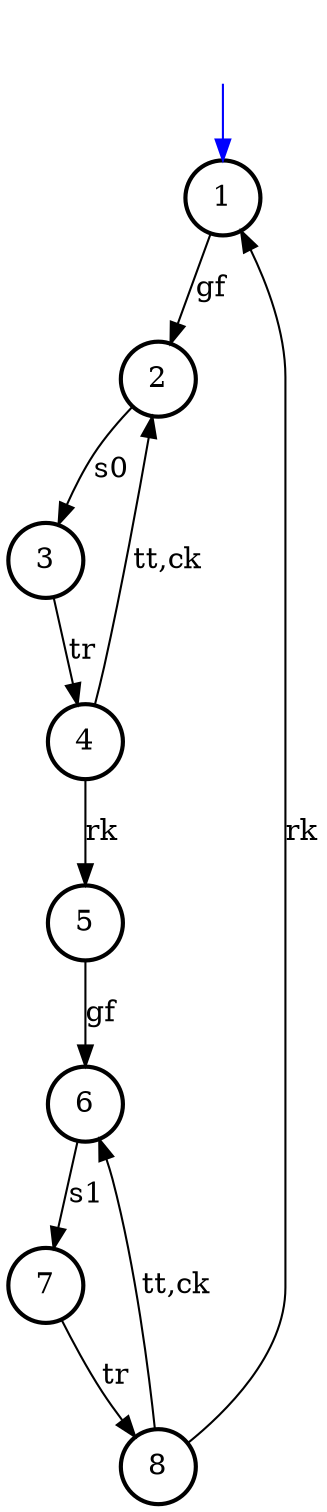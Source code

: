 digraph Image {overlap=scale;node [shape=circle, style=bold, constraint=false];"_1" [peripheries=1,label="1"];"_1" -> "_2" [label="gf"]"_2" [peripheries=1,label="2"];"_2" -> "_3" [label="s0"]"_3" [peripheries=1,label="3"];"_3" -> "_4" [label="tr"]"_4" [peripheries=1,label="4"];"_4" -> "_2" [label="tt,ck"]"_4" -> "_5" [label="rk"]"_5" [peripheries=1,label="5"];"_5" -> "_6" [label="gf"]"_6" [peripheries=1,label="6"];"_6" -> "_7" [label="s1"]"_7" [peripheries=1,label="7"];"_7" -> "_8" [label="tr"]"_8" [peripheries=1,label="8"];"_8" -> "_6" [label="tt,ck"]"_8" -> "_1" [label="rk"]node [shape=plaintext];" "-> "_1" [color=blue];}